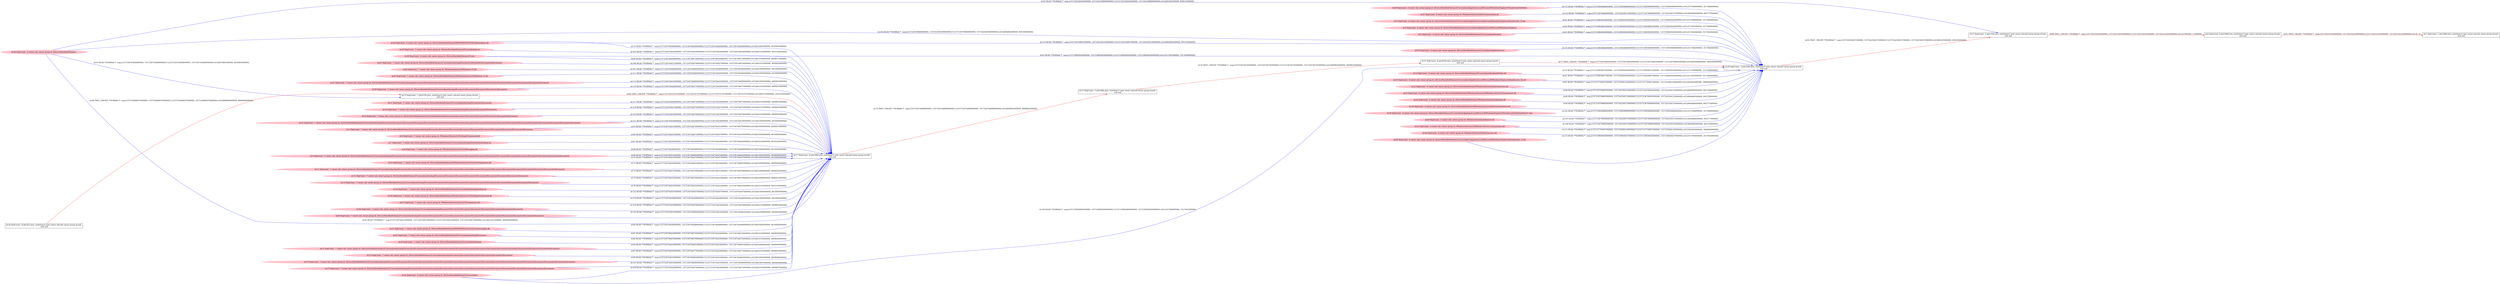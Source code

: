 digraph  {
rankdir=LR
"0"[color=black,label="id:0 HopCount: 0 pid:5068 proc_starttime:0 cmd: owner uid:null owner group id:null,\n null null", shape=box,style=solid];
"1"[color=black,label="id:1 HopCount: 1 pid:2068 proc_starttime:0 cmd: owner uid:null owner group id:null,\n null null", shape=box,style=solid];
"0" -> "1" [id=61,__obj="PROC_CREATE"color=red,label="id:61 PROC_CREATE **NORMAL**  seqs:[1557243354530000000, 1557243354530000000] T:[1557243354530000000, 1557243354530000000] relT:[0, 0]",style=solid];
"2"[color=pink,label="id:2 HopCount: -4 owner uid: owner group id: /Device/HarddiskVolume2/Users/admin/AppData/Local/Microsoft/Windows/Explorer/thumbcache_16.db ", shape=oval,style=filled];
"29"[color=black,label="id:29 HopCount: -3 pid:5500 proc_starttime:0 cmd: owner uid:null owner group id:null,\n null null", shape=box,style=solid];
"2" -> "29" [id=62,__obj="READ"color=blue,label="id:62 READ **NORMAL**  seqs:[1557239836924000000, 1557239836924000000] T:[1557239836924000000, 1557239836924000000] relT:[3517606000000, 3517606000000]",style=solid];
"3"[color=pink,label="id:3 HopCount: -7 owner uid: owner group id: /Device/HarddiskVolume2/Users/admin/backup/Documents/Documents/Documents/Documents/Documents/Documents/Documents/Documents/Documents/Documents ", shape=oval,style=filled];
"17"[color=black,label="id:17 HopCount: -6 pid:5096 proc_starttime:0 cmd: owner uid:null owner group id:null,\n null null", shape=box,style=solid];
"3" -> "17" [id=63,__obj="READ"color=blue,label="id:63 READ **NORMAL**  seqs:[1557236744431000000, 1557236744679000000] T:[1557236744431000000, 1557236744679000000] relT:[6610099000000, 6609851000000]",style=solid];
"4"[color=pink,label="id:4 HopCount: -4 owner uid: owner group id: /Device/HarddiskVolume2/Users/admin/AppData/Local/Microsoft/Windows/Explorer ", shape=oval,style=filled];
"4" -> "29" [id=64,__obj="READ"color=blue,label="id:64 READ **NORMAL**  seqs:[1557239836865000000, 1557239836924000000] T:[1557239836865000000, 1557239836924000000] relT:[3517665000000, 3517606000000]",style=solid];
"5"[color=pink,label="id:5 HopCount: -4 owner uid: owner group id: /Device/HarddiskVolume2/Users/admin/Desktop ", shape=oval,style=filled];
"5" -> "29" [id=65,__obj="READ"color=blue,label="id:65 READ **NORMAL**  seqs:[1557239836928000000, 1557239836928000000] T:[1557239836928000000, 1557239836928000000] relT:[3517602000000, 3517602000000]",style=solid];
"6"[color=pink,label="id:6 HopCount: -7 owner uid: owner group id: /Windows/System32/TextInputFramework.dll ", shape=oval,style=filled];
"6" -> "17" [id=66,__obj="READ"color=blue,label="id:66 READ **NORMAL**  seqs:[1557236744447000000, 1557236744447000000] T:[1557236744447000000, 1557236744447000000] relT:[6610083000000, 6610083000000]",style=solid];
"7"[color=pink,label="id:7 HopCount: -7 owner uid: owner group id: /Device/HarddiskVolume2/Users/admin/backup/Documents/desktop.ini ", shape=oval,style=filled];
"7" -> "17" [id=67,__obj="READ"color=blue,label="id:67 READ **NORMAL**  seqs:[1557236744426000000, 1557236744426000000] T:[1557236744426000000, 1557236744426000000] relT:[6610104000000, 6610104000000]",style=solid];
"8"[color=pink,label="id:8 HopCount: -7 owner uid: owner group id: /Windows/System32/CoreMessaging.dll ", shape=oval,style=filled];
"8" -> "17" [id=68,__obj="READ"color=blue,label="id:68 READ **NORMAL**  seqs:[1557236744448000000, 1557236744448000000] T:[1557236744448000000, 1557236744448000000] relT:[6610082000000, 6610082000000]",style=solid];
"9"[color=pink,label="id:9 HopCount: -7 owner uid: owner group id: /Device/HarddiskVolume2/Users/admin/backup/Documents/Documents/Documents/Documents/Documents/Documents/Documents/Documents/Documents/Documents/Documents/Documents/Documents/Documents/Documents/Documents/Documents ", shape=oval,style=filled];
"9" -> "17" [id=69,__obj="READ"color=blue,label="id:69 READ **NORMAL**  seqs:[1557236744435000000, 1557236744682000000] T:[1557236744435000000, 1557236744682000000] relT:[6610095000000, 6609848000000]",style=solid];
"10"[color=pink,label="id:10 HopCount: -7 owner uid: owner group id: /Device/HarddiskVolume2/Windows/System32/CoreUIComponents.dll ", shape=oval,style=filled];
"10" -> "17" [id=70,__obj="READ"color=blue,label="id:70 READ **NORMAL**  seqs:[1557236744447000000, 1557236744447000000] T:[1557236744447000000, 1557236744447000000] relT:[6610083000000, 6610083000000]",style=solid];
"11"[color=pink,label="id:11 HopCount: -7 owner uid: owner group id: /Device/HarddiskVolume2/Users/admin/backup/Documents/Documents/Documents/Documents/Documents/Documents/Documents/Documents/Documents/Documents/Documents/Documents/Documents/Documents/Documents/Documents ", shape=oval,style=filled];
"11" -> "17" [id=71,__obj="READ"color=blue,label="id:71 READ **NORMAL**  seqs:[1557236744434000000, 1557236744681000000] T:[1557236744434000000, 1557236744681000000] relT:[6610096000000, 6609849000000]",style=solid];
"12"[color=pink,label="id:12 HopCount: -7 owner uid: owner group id: /Device/HarddiskVolume2/Users/admin/backup/Documents/Documents/Documents/Documents/Documents/Documents/Documents/Documents/Documents ", shape=oval,style=filled];
"12" -> "17" [id=72,__obj="READ"color=blue,label="id:72 READ **NORMAL**  seqs:[1557236744431000000, 1557236744678000000] T:[1557236744431000000, 1557236744678000000] relT:[6610099000000, 6609852000000]",style=solid];
"44"[color=pink,label="id:44 HopCount: -4 owner uid: owner group id: /Device/HarddiskVolume2/WINDOWS/SYSTEM32/kernelbase.dll ", shape=oval,style=filled];
"44" -> "17" [id=73,__obj="READ"color=blue,label="id:73 READ **NORMAL**  seqs:[1557236744449000000, 1557236744449000000] T:[1557236744449000000, 1557236744449000000] relT:[6610081000000, 6610081000000]",style=solid];
"13"[color=pink,label="id:13 HopCount: -4 owner uid: owner group id: /Device/HarddiskVolume2/Users/admin/Desktop/firefox.lnk ", shape=oval,style=filled];
"13" -> "29" [id=74,__obj="READ"color=blue,label="id:74 READ **NORMAL**  seqs:[1557239836931000000, 1557239836934000000] T:[1557239836931000000, 1557239836934000000] relT:[3517599000000, 3517596000000]",style=solid];
"14"[color=pink,label="id:14 HopCount: -7 owner uid: owner group id: /Device/HarddiskVolume2/Users/admin/backup/Documents/Documents/Documents/Documents/Documents/Documents/Documents/Documents/Documents/Documents/Documents ", shape=oval,style=filled];
"14" -> "17" [id=75,__obj="READ"color=blue,label="id:75 READ **NORMAL**  seqs:[1557236744432000000, 1557236744679000000] T:[1557236744432000000, 1557236744679000000] relT:[6610098000000, 6609851000000]",style=solid];
"15"[color=black,label="id:15 HopCount: -5 pid:6404 proc_starttime:0 cmd: owner uid:null owner group id:null,\n null null", shape=box,style=solid];
"31"[color=black,label="id:31 HopCount: -4 pid:8164 proc_starttime:0 cmd: owner uid:null owner group id:null,\n null null", shape=box,style=solid];
"15" -> "31" [id=76,__obj="PROC_CREATE"color=red,label="id:76 PROC_CREATE **NORMAL**  seqs:[1557236744705000000, 1557236744705000000] T:[1557236744705000000, 1557236744705000000] relT:[6609825000000, 6609825000000]",style=solid];
"31" -> "29" [id=77,__obj="PROC_CREATE"color=red,label="id:77 PROC_CREATE **NORMAL**  seqs:[1557236744962000000, 1557236744962000000] T:[1557236744962000000, 1557236744962000000] relT:[6609568000000, 6609568000000]",style=solid];
"16"[color=pink,label="id:16 HopCount: -7 owner uid: owner group id: /Device/HarddiskVolume2/Users/admin/backup/desktop.ini ", shape=oval,style=filled];
"16" -> "17" [id=78,__obj="READ"color=blue,label="id:78 READ **NORMAL**  seqs:[1557236744425000000, 1557236744425000000] T:[1557236744425000000, 1557236744425000000] relT:[6610105000000, 6610105000000]",style=solid];
"17" -> "15" [id=79,__obj="PROC_CREATE"color=red,label="id:79 PROC_CREATE **NORMAL**  seqs:[1557236744688000000, 1557236744688000000] T:[1557236744688000000, 1557236744688000000] relT:[6609842000000, 6609842000000]",style=solid];
"20"[color=pink,label="id:20 HopCount: -4 owner uid: owner group id: /Device/HarddiskVolume2/Users ", shape=oval,style=filled];
"20" -> "17" [id=80,__obj="READ"color=blue,label="id:80 READ **NORMAL**  seqs:[1557236744424000000, 1557236744673000000] T:[1557236744424000000, 1557236744673000000] relT:[6610106000000, 6609857000000]",style=solid];
"18"[color=pink,label="id:18 HopCount: -4 owner uid: owner group id: /Device/HarddiskVolume2/Users/admin/AppData/Local/Microsoft/Windows/Explorer/thumbcache_idx.db ", shape=oval,style=filled];
"18" -> "29" [id=81,__obj="READ"color=blue,label="id:81 READ **NORMAL**  seqs:[1557239836867000000, 1557239836924000000] T:[1557239836867000000, 1557239836924000000] relT:[3517663000000, 3517606000000]",style=solid];
"19"[color=black,label="id:19 HopCount: -7 pid:4704 proc_starttime:0 cmd: owner uid:null owner group id:null,\n null null", shape=box,style=solid];
"19" -> "17" [id=82,__obj="PROC_CREATE"color=red,label="id:82 PROC_CREATE **NORMAL**  seqs:[1557236743767000000, 1557236743767000000] T:[1557236743767000000, 1557236743767000000] relT:[6610763000000, 6610763000000]",style=solid];
"20" -> "29" [id=83,__obj="READ"color=blue,label="id:83 READ **NORMAL**  seqs:[1557239836929000000, 1557239836930000000] T:[1557239836929000000, 1557239836930000000] relT:[3517601000000, 3517600000000]",style=solid];
"21"[color=pink,label="id:21 HopCount: -7 owner uid: owner group id: /Device/HarddiskVolume2/WINDOWS/system32/coremessaging.dll ", shape=oval,style=filled];
"21" -> "17" [id=84,__obj="READ"color=blue,label="id:84 READ **NORMAL**  seqs:[1557236744448000000, 1557236744448000000] T:[1557236744448000000, 1557236744448000000] relT:[6610082000000, 6610082000000]",style=solid];
"22"[color=pink,label="id:22 HopCount: -4 owner uid: owner group id: /Device/HarddiskVolume2/Windows/System32/deviceaccess.dll ", shape=oval,style=filled];
"22" -> "29" [id=85,__obj="READ"color=blue,label="id:85 READ **NORMAL**  seqs:[1557237709467000000, 1557239386124000000] T:[1557237709467000000, 1557239386124000000] relT:[5645063000000, 3968406000000]",style=solid];
"23"[color=pink,label="id:23 HopCount: -4 owner uid: owner group id: /Device/HarddiskVolume2/Windows/System32/Windows.Devices.Enumeration.dll ", shape=oval,style=filled];
"23" -> "29" [id=86,__obj="READ"color=blue,label="id:86 READ **NORMAL**  seqs:[1557236749665000000, 1557242549152000000] T:[1557236749665000000, 1557242549152000000] relT:[6604865000000, 805378000000]",style=solid];
"25"[color=pink,label="id:25 HopCount: -7 owner uid: owner group id: /Device/HarddiskVolume2/Users/admin/backup/Documents ", shape=oval,style=filled];
"25" -> "17" [id=87,__obj="READ"color=blue,label="id:87 READ **NORMAL**  seqs:[1557236744426000000, 1557236744674000000] T:[1557236744426000000, 1557236744674000000] relT:[6610104000000, 6609856000000]",style=solid];
"26"[color=pink,label="id:26 HopCount: -7 owner uid: owner group id: /Device/HarddiskVolume2/Users/admin/backup ", shape=oval,style=filled];
"26" -> "17" [id=88,__obj="READ"color=blue,label="id:88 READ **NORMAL**  seqs:[1557236744425000000, 1557236744674000000] T:[1557236744425000000, 1557236744674000000] relT:[6610105000000, 6609856000000]",style=solid];
"27"[color=black,label="id:27 HopCount: -2 pid:7036 proc_starttime:0 cmd: owner uid:null owner group id:null,\n null null", shape=box,style=solid];
"27" -> "0" [id=89,__obj="PROC_CREATE"color=red,label="id:89 PROC_CREATE **NORMAL**  seqs:[1557243354503000000, 1557243354503000000] T:[1557243354503000000, 1557243354503000000] relT:[27000000, 27000000]",style=solid];
"28"[color=black,label="id:28 HopCount: -8 pid:452 proc_starttime:0 cmd: owner uid:null owner group id:null,\n null null", shape=box,style=solid];
"28" -> "19" [id=90,__obj="PROC_CREATE"color=red,label="id:90 PROC_CREATE **NORMAL**  seqs:[1557236486470000000, 1557236486470000000] T:[1557236486470000000, 1557236486470000000] relT:[6868060000000, 6868060000000]",style=solid];
"30"[color=pink,label="id:30 HopCount: -3 owner uid: owner group id: /Device/HarddiskVolume2 ", shape=oval,style=filled];
"30" -> "19" [id=91,__obj="READ"color=blue,label="id:91 READ **NORMAL**  seqs:[1557236743649000000, 1557236743649000000] T:[1557236743649000000, 1557236743649000000] relT:[6610881000000, 6610881000000]",style=solid];
"29" -> "27" [id=92,__obj="PROC_CREATE"color=red,label="id:92 PROC_CREATE **NORMAL**  seqs:[1557242549237000000, 1557242549237000000] T:[1557242549237000000, 1557242549237000000] relT:[805293000000, 805293000000]",style=solid];
"30" -> "27" [id=93,__obj="READ"color=blue,label="id:93 READ **NORMAL**  seqs:[1557242549245000000, 1557242549899000000] T:[1557242549245000000, 1557242549899000000] relT:[805285000000, 804631000000]",style=solid];
"32"[color=pink,label="id:32 HopCount: -7 owner uid: owner group id: /Device/HarddiskVolume2/Users/admin/backup/Documents/Documents/Documents/Documents/Documents/Documents/Documents/Documents/Documents/Documents/Documents/Documents/Documents/Documents/Documents ", shape=oval,style=filled];
"32" -> "17" [id=94,__obj="READ"color=blue,label="id:94 READ **NORMAL**  seqs:[1557236744434000000, 1557236744681000000] T:[1557236744434000000, 1557236744681000000] relT:[6610096000000, 6609849000000]",style=solid];
"30" -> "17" [id=95,__obj="READ"color=blue,label="id:95 READ **NORMAL**  seqs:[1557236744423000000, 1557236744672000000] T:[1557236744423000000, 1557236744672000000] relT:[6610107000000, 6609858000000]",style=solid];
"24"[color=pink,label="id:24 HopCount: -4 owner uid: owner group id: /Device/HarddiskVolume2/Windows/System32/biwinrt.dll ", shape=oval,style=filled];
"24" -> "29" [id=96,__obj="READ"color=blue,label="id:96 READ **NORMAL**  seqs:[1557236749665000000, 1557242549152000000] T:[1557236749665000000, 1557242549152000000] relT:[6604865000000, 805378000000]",style=solid];
"33"[color=pink,label="id:33 HopCount: -7 owner uid: owner group id: /Device/HarddiskVolume2/Users/admin/backup/Documents/Documents/Documents/Documents/Documents/Documents ", shape=oval,style=filled];
"33" -> "17" [id=97,__obj="READ"color=blue,label="id:97 READ **NORMAL**  seqs:[1557236744429000000, 1557236744677000000] T:[1557236744429000000, 1557236744677000000] relT:[6610101000000, 6609853000000]",style=solid];
"34"[color=pink,label="id:34 HopCount: -4 owner uid: owner group id: /Device/HarddiskVolume2/Windows/System32/deviceassociation.dll ", shape=oval,style=filled];
"34" -> "29" [id=98,__obj="READ"color=blue,label="id:98 READ **NORMAL**  seqs:[1557236749666000000, 1557242549153000000] T:[1557236749666000000, 1557242549153000000] relT:[6604864000000, 805377000000]",style=solid];
"35"[color=pink,label="id:35 HopCount: -7 owner uid: owner group id: /Device/HarddiskVolume2/Users/admin/backup/Documents/Documents/Documents/Documents/Documents/Documents/Documents/Documents/Documents/Documents/Documents/Documents/Documents/Documents/Documents/Documents/Documents/Documents ", shape=oval,style=filled];
"35" -> "17" [id=99,__obj="READ"color=blue,label="id:99 READ **NORMAL**  seqs:[1557236744435000000, 1557236744682000000] T:[1557236744435000000, 1557236744682000000] relT:[6610095000000, 6609848000000]",style=solid];
"36"[color=pink,label="id:36 HopCount: -4 owner uid: owner group id: /Device/HarddiskVolume2/Users/admin ", shape=oval,style=filled];
"36" -> "29" [id=100,__obj="READ"color=blue,label="id:100 READ **NORMAL**  seqs:[1557239836864000000, 1557239836929000000] T:[1557239836864000000, 1557239836929000000] relT:[3517666000000, 3517601000000]",style=solid];
"37"[color=pink,label="id:37 HopCount: -7 owner uid: owner group id: /Device/HarddiskVolume2/Users/admin/backup/Documents/Documents/Documents/Documents/Documents/Documents/Documents/Documents/Documents/Documents/Documents/Documents/Documents/Documents ", shape=oval,style=filled];
"37" -> "17" [id=101,__obj="READ"color=blue,label="id:101 READ **NORMAL**  seqs:[1557236744433000000, 1557236744680000000] T:[1557236744433000000, 1557236744680000000] relT:[6610097000000, 6609850000000]",style=solid];
"38"[color=pink,label="id:38 HopCount: -4 owner uid: owner group id: /Device/HarddiskVolume2/Users/admin/AppData/Local/Microsoft/Windows/Explorer/ThumbCacheToDelete/thm3C.tmp ", shape=oval,style=filled];
"38" -> "29" [id=102,__obj="READ"color=blue,label="id:102 READ **NORMAL**  seqs:[1557239836866000000, 1557239836866000000] T:[1557239836866000000, 1557239836866000000] relT:[3517664000000, 3517664000000]",style=solid];
"40"[color=pink,label="id:40 HopCount: -4 owner uid: owner group id: /Windows/System32/biwinrt.dll ", shape=oval,style=filled];
"40" -> "29" [id=103,__obj="READ"color=blue,label="id:103 READ **NORMAL**  seqs:[1557236749666000000, 1557242549153000000] T:[1557236749666000000, 1557242549153000000] relT:[6604864000000, 805377000000]",style=solid];
"30" -> "29" [id=104,__obj="READ"color=blue,label="id:104 READ **NORMAL**  seqs:[1557236749668000000, 1557242549190000000] T:[1557236749668000000, 1557242549190000000] relT:[6604862000000, 805340000000]",style=solid];
"39"[color=pink,label="id:39 HopCount: -7 owner uid: owner group id: /Device/HarddiskVolume2/Users/desktop.ini ", shape=oval,style=filled];
"39" -> "17" [id=105,__obj="READ"color=blue,label="id:105 READ **NORMAL**  seqs:[1557236744424000000, 1557236744424000000] T:[1557236744424000000, 1557236744424000000] relT:[6610106000000, 6610106000000]",style=solid];
"41"[color=pink,label="id:41 HopCount: -7 owner uid: owner group id: /Device/HarddiskVolume2/Users/admin/backup/Documents/Documents/Documents/Documents ", shape=oval,style=filled];
"41" -> "17" [id=106,__obj="READ"color=blue,label="id:106 READ **NORMAL**  seqs:[1557236744427000000, 1557236744676000000] T:[1557236744427000000, 1557236744676000000] relT:[6610103000000, 6609854000000]",style=solid];
"42"[color=pink,label="id:42 HopCount: -7 owner uid: owner group id: /Windows/System32/Windows.UI.dll ", shape=oval,style=filled];
"42" -> "17" [id=107,__obj="READ"color=blue,label="id:107 READ **NORMAL**  seqs:[1557236744446000000, 1557236744446000000] T:[1557236744446000000, 1557236744446000000] relT:[6610084000000, 6610084000000]",style=solid];
"43"[color=pink,label="id:43 HopCount: -4 owner uid: owner group id: /Windows/System32/Windows.Devices.Enumeration.dll ", shape=oval,style=filled];
"43" -> "29" [id=108,__obj="READ"color=blue,label="id:108 READ **NORMAL**  seqs:[1557236749665000000, 1557242549152000000] T:[1557236749665000000, 1557242549152000000] relT:[6604865000000, 805378000000]",style=solid];
"36" -> "17" [id=109,__obj="READ"color=blue,label="id:109 READ **NORMAL**  seqs:[1557236744424000000, 1557236744673000000] T:[1557236744424000000, 1557236744673000000] relT:[6610106000000, 6609857000000]",style=solid];
"44" -> "29" [id=110,__obj="READ"color=blue,label="id:110 READ **NORMAL**  seqs:[1557236749667000000, 1557242549154000000] T:[1557236749667000000, 1557242549154000000] relT:[6604863000000, 805376000000]",style=solid];
"45"[color=pink,label="id:45 HopCount: -7 owner uid: owner group id: /Device/HarddiskVolume2/Windows/System32/Windows.UI.dll ", shape=oval,style=filled];
"45" -> "17" [id=111,__obj="READ"color=blue,label="id:111 READ **NORMAL**  seqs:[1557236744445000000, 1557236744446000000] T:[1557236744445000000, 1557236744446000000] relT:[6610085000000, 6610084000000]",style=solid];
"46"[color=pink,label="id:46 HopCount: -4 owner uid: owner group id: /Windows/System32/deviceaccess.dll ", shape=oval,style=filled];
"46" -> "29" [id=112,__obj="READ"color=blue,label="id:112 READ **NORMAL**  seqs:[1557237709467000000, 1557239386124000000] T:[1557237709467000000, 1557239386124000000] relT:[5645063000000, 3968406000000]",style=solid];
"47"[color=pink,label="id:47 HopCount: -7 owner uid: owner group id: /Device/HarddiskVolume2/Users/admin/backup/Documents/Documents/Documents/Documents/Documents/Documents/Documents/Documents/Documents/Documents/Documents/Documents/Documents ", shape=oval,style=filled];
"47" -> "17" [id=113,__obj="READ"color=blue,label="id:113 READ **NORMAL**  seqs:[1557236744433000000, 1557236744680000000] T:[1557236744433000000, 1557236744680000000] relT:[6610097000000, 6609850000000]",style=solid];
"48"[color=pink,label="id:48 HopCount: -4 owner uid: owner group id: /Device/HarddiskVolume2/Users/admin/AppData/Local/Microsoft/Windows/Explorer/thumbcache_32.db ", shape=oval,style=filled];
"48" -> "29" [id=114,__obj="READ"color=blue,label="id:114 READ **NORMAL**  seqs:[1557239836926000000, 1557239836927000000] T:[1557239836926000000, 1557239836927000000] relT:[3517604000000, 3517603000000]",style=solid];
"49"[color=pink,label="id:49 HopCount: -4 owner uid: owner group id: /Device/HarddiskVolume2/Users/admin/AppData/Local/Microsoft/Windows/Explorer/ThumbCacheToDelete ", shape=oval,style=filled];
"49" -> "29" [id=115,__obj="READ"color=blue,label="id:115 READ **NORMAL**  seqs:[1557239836866000000, 1557239836866000000] T:[1557239836866000000, 1557239836866000000] relT:[3517664000000, 3517664000000]",style=solid];
"50"[color=pink,label="id:50 HopCount: -7 owner uid: owner group id: /Device/HarddiskVolume2/Users/admin/backup/Documents/Documents/Documents/Documents/Documents ", shape=oval,style=filled];
"50" -> "17" [id=116,__obj="READ"color=blue,label="id:116 READ **NORMAL**  seqs:[1557236744428000000, 1557236744677000000] T:[1557236744428000000, 1557236744677000000] relT:[6610102000000, 6609853000000]",style=solid];
"51"[color=pink,label="id:51 HopCount: -7 owner uid: owner group id: /Device/HarddiskVolume2/Users/admin/backup/Documents/Documents ", shape=oval,style=filled];
"51" -> "17" [id=117,__obj="READ"color=blue,label="id:117 READ **NORMAL**  seqs:[1557236744426000000, 1557236744675000000] T:[1557236744426000000, 1557236744675000000] relT:[6610104000000, 6609855000000]",style=solid];
"52"[color=pink,label="id:52 HopCount: -7 owner uid: owner group id: /Device/HarddiskVolume2/Users/admin/backup/Documents/Documents/Documents ", shape=oval,style=filled];
"52" -> "17" [id=118,__obj="READ"color=blue,label="id:118 READ **NORMAL**  seqs:[1557236744427000000, 1557236744675000000] T:[1557236744427000000, 1557236744675000000] relT:[6610103000000, 6609855000000]",style=solid];
"53"[color=pink,label="id:53 HopCount: -7 owner uid: owner group id: /Windows/System32/CoreUIComponents.dll ", shape=oval,style=filled];
"53" -> "17" [id=119,__obj="READ"color=blue,label="id:119 READ **NORMAL**  seqs:[1557236744448000000, 1557236744448000000] T:[1557236744448000000, 1557236744448000000] relT:[6610082000000, 6610082000000]",style=solid];
"54"[color=pink,label="id:54 HopCount: -7 owner uid: owner group id: /Device/HarddiskVolume2/Users/admin/backup/Documents/Documents/Documents/Documents/Documents/Documents/Documents ", shape=oval,style=filled];
"54" -> "17" [id=120,__obj="READ"color=blue,label="id:120 READ **NORMAL**  seqs:[1557236744430000000, 1557236744678000000] T:[1557236744430000000, 1557236744678000000] relT:[6610100000000, 6609852000000]",style=solid];
"55"[color=pink,label="id:55 HopCount: -7 owner uid: owner group id: /Device/HarddiskVolume2/Users/admin/backup/Documents/Documents/Documents/Documents/Documents/Documents/Documents/Documents/Documents/Documents/Documents/Documents/Documents/Documents/Documents/Documents/Documents/Documents/Documents ", shape=oval,style=filled];
"55" -> "17" [id=121,__obj="READ"color=blue,label="id:121 READ **NORMAL**  seqs:[1557236744436000000, 1557236744436000000] T:[1557236744436000000, 1557236744436000000] relT:[6610094000000, 6610094000000]",style=solid];
"56"[color=pink,label="id:56 HopCount: -7 owner uid: owner group id: /Device/HarddiskVolume2/Windows/System32/TextInputFramework.dll ", shape=oval,style=filled];
"56" -> "17" [id=122,__obj="READ"color=blue,label="id:122 READ **NORMAL**  seqs:[1557236744447000000, 1557236744447000000] T:[1557236744447000000, 1557236744447000000] relT:[6610083000000, 6610083000000]",style=solid];
"57"[color=pink,label="id:57 HopCount: -4 owner uid: owner group id: /Windows/System32/deviceassociation.dll ", shape=oval,style=filled];
"57" -> "29" [id=123,__obj="READ"color=blue,label="id:123 READ **NORMAL**  seqs:[1557236749666000000, 1557242549153000000] T:[1557236749666000000, 1557242549153000000] relT:[6604864000000, 805377000000]",style=solid];
"58"[color=pink,label="id:58 HopCount: -7 owner uid: owner group id: /Device/HarddiskVolume2/Users/admin/backup/Documents/Documents/Documents/Documents/Documents/Documents/Documents/Documents ", shape=oval,style=filled];
"58" -> "17" [id=124,__obj="READ"color=blue,label="id:124 READ **NORMAL**  seqs:[1557236744430000000, 1557236744678000000] T:[1557236744430000000, 1557236744678000000] relT:[6610100000000, 6609852000000]",style=solid];
"59"[color=pink,label="id:59 HopCount: -4 owner uid: owner group id: /Device/HarddiskVolume2/Users/admin/AppData/Local ", shape=oval,style=filled];
"59" -> "29" [id=125,__obj="READ"color=blue,label="id:125 READ **NORMAL**  seqs:[1557239836864000000, 1557239836864000000] T:[1557239836864000000, 1557239836864000000] relT:[3517666000000, 3517666000000]",style=solid];
"60"[color=pink,label="id:60 HopCount: -7 owner uid: owner group id: /Device/HarddiskVolume2/Users/admin/backup/Documents/Documents/Documents/Documents/Documents/Documents/Documents/Documents/Documents/Documents/Documents/Documents ", shape=oval,style=filled];
"60" -> "17" [id=126,__obj="READ"color=blue,label="id:126 READ **NORMAL**  seqs:[1557236744432000000, 1557236744680000000] T:[1557236744432000000, 1557236744680000000] relT:[6610098000000, 6609850000000]",style=solid];
}
